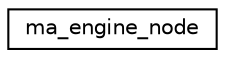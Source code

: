 digraph "Graphical Class Hierarchy"
{
 // LATEX_PDF_SIZE
  edge [fontname="Helvetica",fontsize="10",labelfontname="Helvetica",labelfontsize="10"];
  node [fontname="Helvetica",fontsize="10",shape=record];
  rankdir="LR";
  Node0 [label="ma_engine_node",height=0.2,width=0.4,color="black", fillcolor="white", style="filled",URL="$structma__engine__node.html",tooltip=" "];
}
